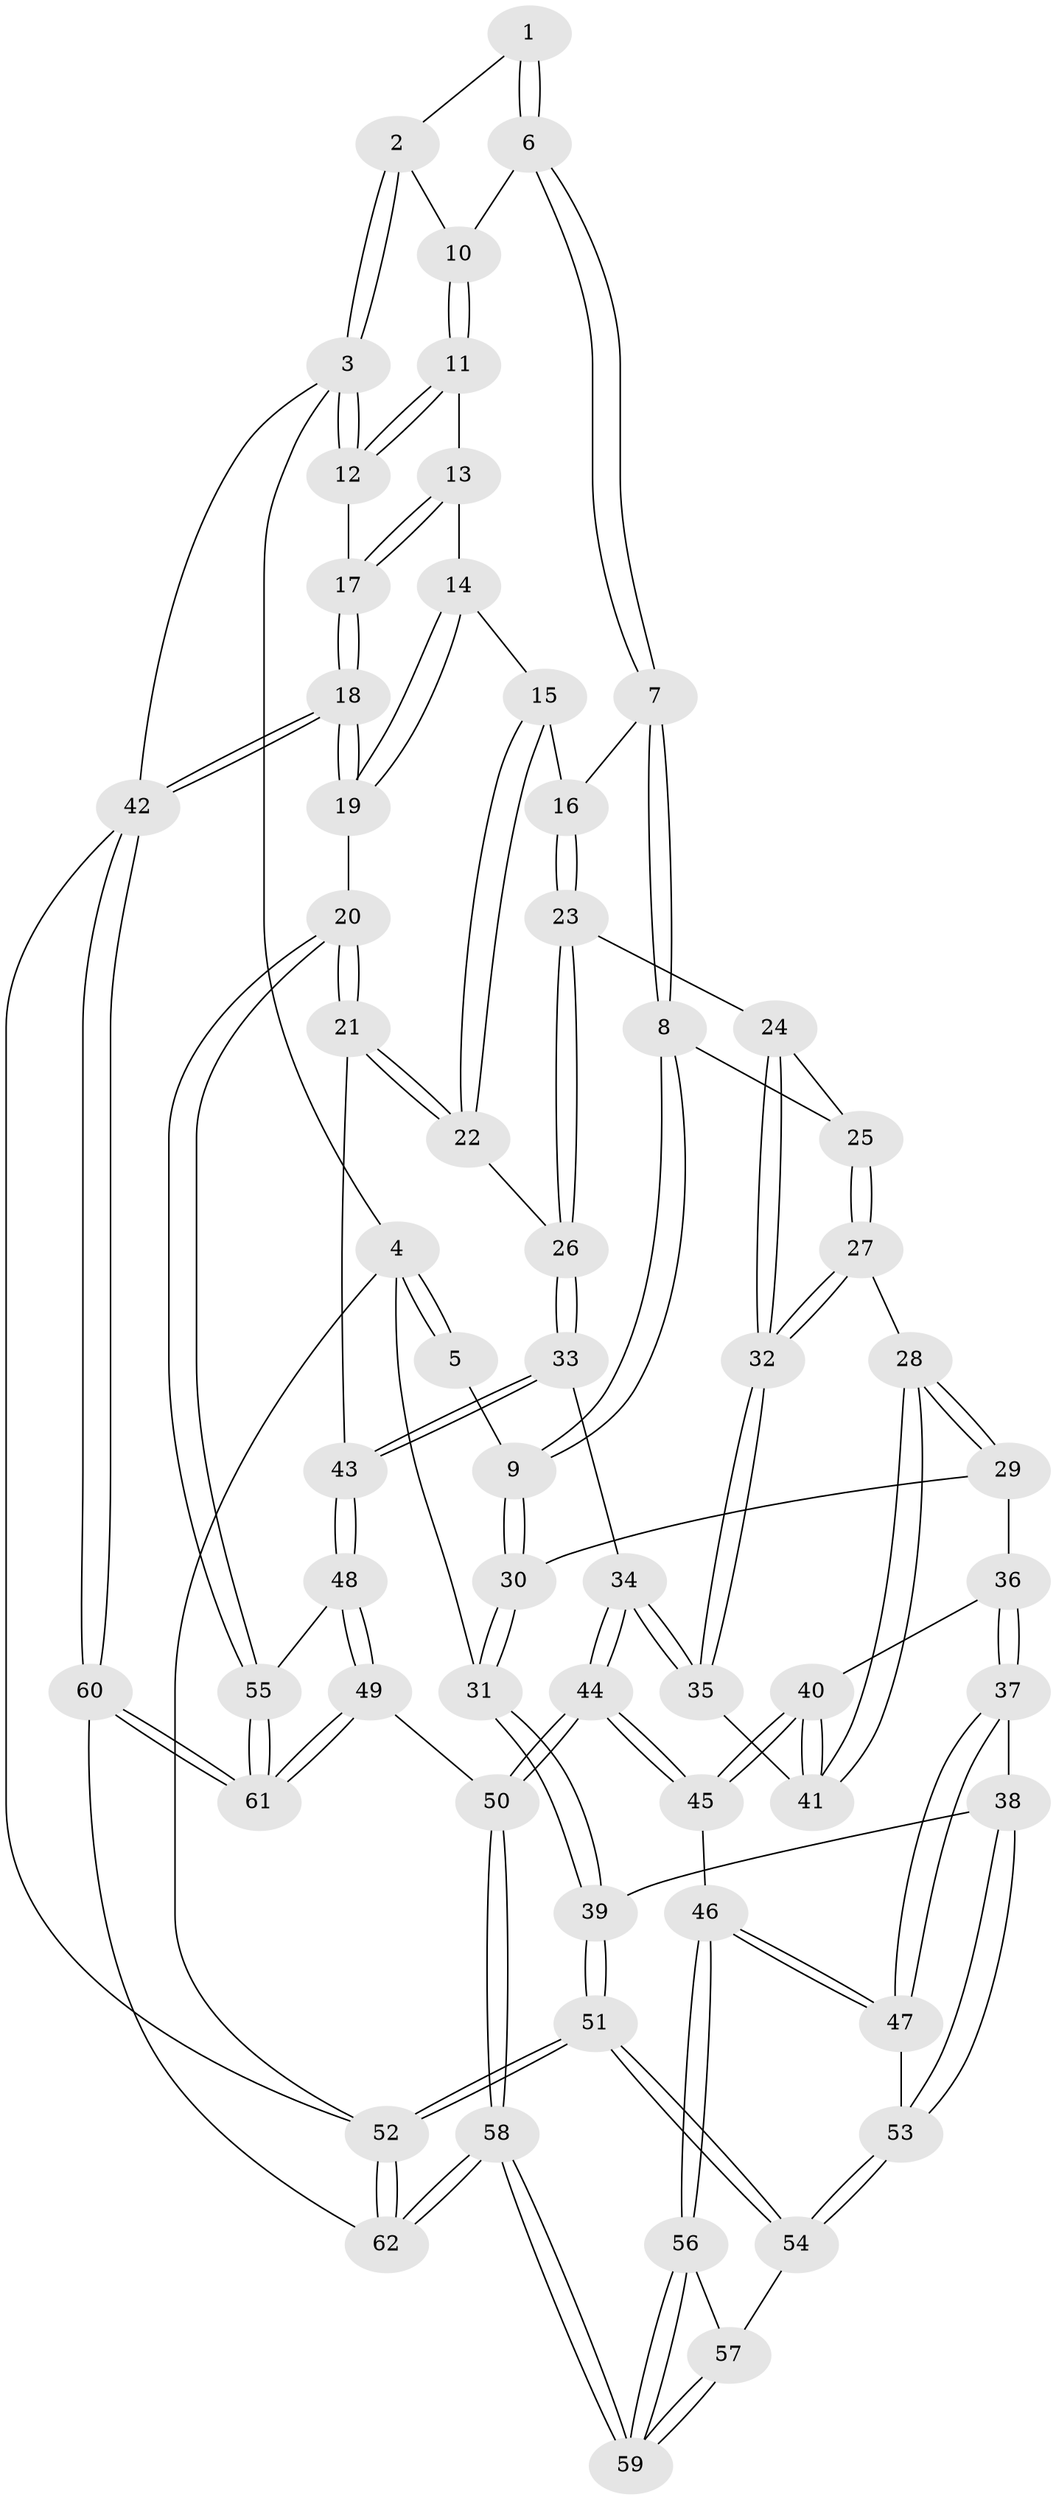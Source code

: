 // Generated by graph-tools (version 1.1) at 2025/27/03/15/25 16:27:57]
// undirected, 62 vertices, 152 edges
graph export_dot {
graph [start="1"]
  node [color=gray90,style=filled];
  1 [pos="+0.4844937070695991+0"];
  2 [pos="+0.7346577199580807+0"];
  3 [pos="+1+0"];
  4 [pos="+0+0"];
  5 [pos="+0.30961615788788616+0"];
  6 [pos="+0.4473594933244937+0.18465343182620916"];
  7 [pos="+0.42768049701965005+0.23669886131312554"];
  8 [pos="+0.27758850451999+0.2888485107641672"];
  9 [pos="+0.24563290645501348+0.29182288110232296"];
  10 [pos="+0.750318597451612+0.0893363986773246"];
  11 [pos="+0.7685490462526934+0.16459566060039005"];
  12 [pos="+1+0.11908462295182055"];
  13 [pos="+0.7641999060948945+0.21091276610446"];
  14 [pos="+0.7460661111526365+0.26297957572441144"];
  15 [pos="+0.6801163138626656+0.31215919953825183"];
  16 [pos="+0.5960027362031902+0.33038689698200685"];
  17 [pos="+1+0.3179986122741265"];
  18 [pos="+1+0.5582505976116573"];
  19 [pos="+1+0.5540871843236982"];
  20 [pos="+0.7975956692445764+0.6159646794453121"];
  21 [pos="+0.791042417435447+0.6144070188156915"];
  22 [pos="+0.7292746065777053+0.5167898580800102"];
  23 [pos="+0.5577966251821023+0.42770621199194125"];
  24 [pos="+0.4954636991646425+0.46327942072988304"];
  25 [pos="+0.44409260345745305+0.4586729245760774"];
  26 [pos="+0.5873899136576592+0.4960186742214141"];
  27 [pos="+0.40409484843476334+0.5131726595375209"];
  28 [pos="+0.3847161154714676+0.5297036964365632"];
  29 [pos="+0.22294987299250274+0.3276709344315017"];
  30 [pos="+0.2181685415406961+0.30459805286854513"];
  31 [pos="+0+0.25267487648972925"];
  32 [pos="+0.48739692801612766+0.5428699913087984"];
  33 [pos="+0.5827161299070611+0.5703507897615318"];
  34 [pos="+0.5079162377183927+0.594525735660877"];
  35 [pos="+0.49028603033084167+0.5663548289884957"];
  36 [pos="+0.22605926397502893+0.4183815683606402"];
  37 [pos="+0.21063459750277616+0.5954639044645725"];
  38 [pos="+0.0008330847065277549+0.5704237441670035"];
  39 [pos="+0+0.5150525275643549"];
  40 [pos="+0.36106799470641693+0.5868666566581663"];
  41 [pos="+0.3804274603792514+0.5553861086059542"];
  42 [pos="+1+1"];
  43 [pos="+0.6863900413079781+0.6445737990937136"];
  44 [pos="+0.45642763530385505+0.7241400269753216"];
  45 [pos="+0.32971619902859467+0.6812254645019895"];
  46 [pos="+0.30256172251393953+0.6865028220693564"];
  47 [pos="+0.24496021840554633+0.6560943638669768"];
  48 [pos="+0.5505882618766229+0.7945254571676108"];
  49 [pos="+0.5345034416966499+0.8070269804954081"];
  50 [pos="+0.5308013422395799+0.8079581574927566"];
  51 [pos="+0+0.9375299046963708"];
  52 [pos="+0+1"];
  53 [pos="+0.13048615417084386+0.716100985871248"];
  54 [pos="+0.042733401078412336+0.857646447611117"];
  55 [pos="+0.7849039550371574+0.789204913112581"];
  56 [pos="+0.29971983042071604+0.695646220130358"];
  57 [pos="+0.1642525315634501+0.8827955786657202"];
  58 [pos="+0.4034868868134231+1"];
  59 [pos="+0.33024860264324085+1"];
  60 [pos="+1+1"];
  61 [pos="+0.8320242288364487+0.9620732450581228"];
  62 [pos="+0.40731665843369297+1"];
  1 -- 2;
  1 -- 6;
  1 -- 6;
  2 -- 3;
  2 -- 3;
  2 -- 10;
  3 -- 4;
  3 -- 12;
  3 -- 12;
  3 -- 42;
  4 -- 5;
  4 -- 5;
  4 -- 31;
  4 -- 52;
  5 -- 9;
  6 -- 7;
  6 -- 7;
  6 -- 10;
  7 -- 8;
  7 -- 8;
  7 -- 16;
  8 -- 9;
  8 -- 9;
  8 -- 25;
  9 -- 30;
  9 -- 30;
  10 -- 11;
  10 -- 11;
  11 -- 12;
  11 -- 12;
  11 -- 13;
  12 -- 17;
  13 -- 14;
  13 -- 17;
  13 -- 17;
  14 -- 15;
  14 -- 19;
  14 -- 19;
  15 -- 16;
  15 -- 22;
  15 -- 22;
  16 -- 23;
  16 -- 23;
  17 -- 18;
  17 -- 18;
  18 -- 19;
  18 -- 19;
  18 -- 42;
  18 -- 42;
  19 -- 20;
  20 -- 21;
  20 -- 21;
  20 -- 55;
  20 -- 55;
  21 -- 22;
  21 -- 22;
  21 -- 43;
  22 -- 26;
  23 -- 24;
  23 -- 26;
  23 -- 26;
  24 -- 25;
  24 -- 32;
  24 -- 32;
  25 -- 27;
  25 -- 27;
  26 -- 33;
  26 -- 33;
  27 -- 28;
  27 -- 32;
  27 -- 32;
  28 -- 29;
  28 -- 29;
  28 -- 41;
  28 -- 41;
  29 -- 30;
  29 -- 36;
  30 -- 31;
  30 -- 31;
  31 -- 39;
  31 -- 39;
  32 -- 35;
  32 -- 35;
  33 -- 34;
  33 -- 43;
  33 -- 43;
  34 -- 35;
  34 -- 35;
  34 -- 44;
  34 -- 44;
  35 -- 41;
  36 -- 37;
  36 -- 37;
  36 -- 40;
  37 -- 38;
  37 -- 47;
  37 -- 47;
  38 -- 39;
  38 -- 53;
  38 -- 53;
  39 -- 51;
  39 -- 51;
  40 -- 41;
  40 -- 41;
  40 -- 45;
  40 -- 45;
  42 -- 60;
  42 -- 60;
  42 -- 52;
  43 -- 48;
  43 -- 48;
  44 -- 45;
  44 -- 45;
  44 -- 50;
  44 -- 50;
  45 -- 46;
  46 -- 47;
  46 -- 47;
  46 -- 56;
  46 -- 56;
  47 -- 53;
  48 -- 49;
  48 -- 49;
  48 -- 55;
  49 -- 50;
  49 -- 61;
  49 -- 61;
  50 -- 58;
  50 -- 58;
  51 -- 52;
  51 -- 52;
  51 -- 54;
  51 -- 54;
  52 -- 62;
  52 -- 62;
  53 -- 54;
  53 -- 54;
  54 -- 57;
  55 -- 61;
  55 -- 61;
  56 -- 57;
  56 -- 59;
  56 -- 59;
  57 -- 59;
  57 -- 59;
  58 -- 59;
  58 -- 59;
  58 -- 62;
  58 -- 62;
  60 -- 61;
  60 -- 61;
  60 -- 62;
}
